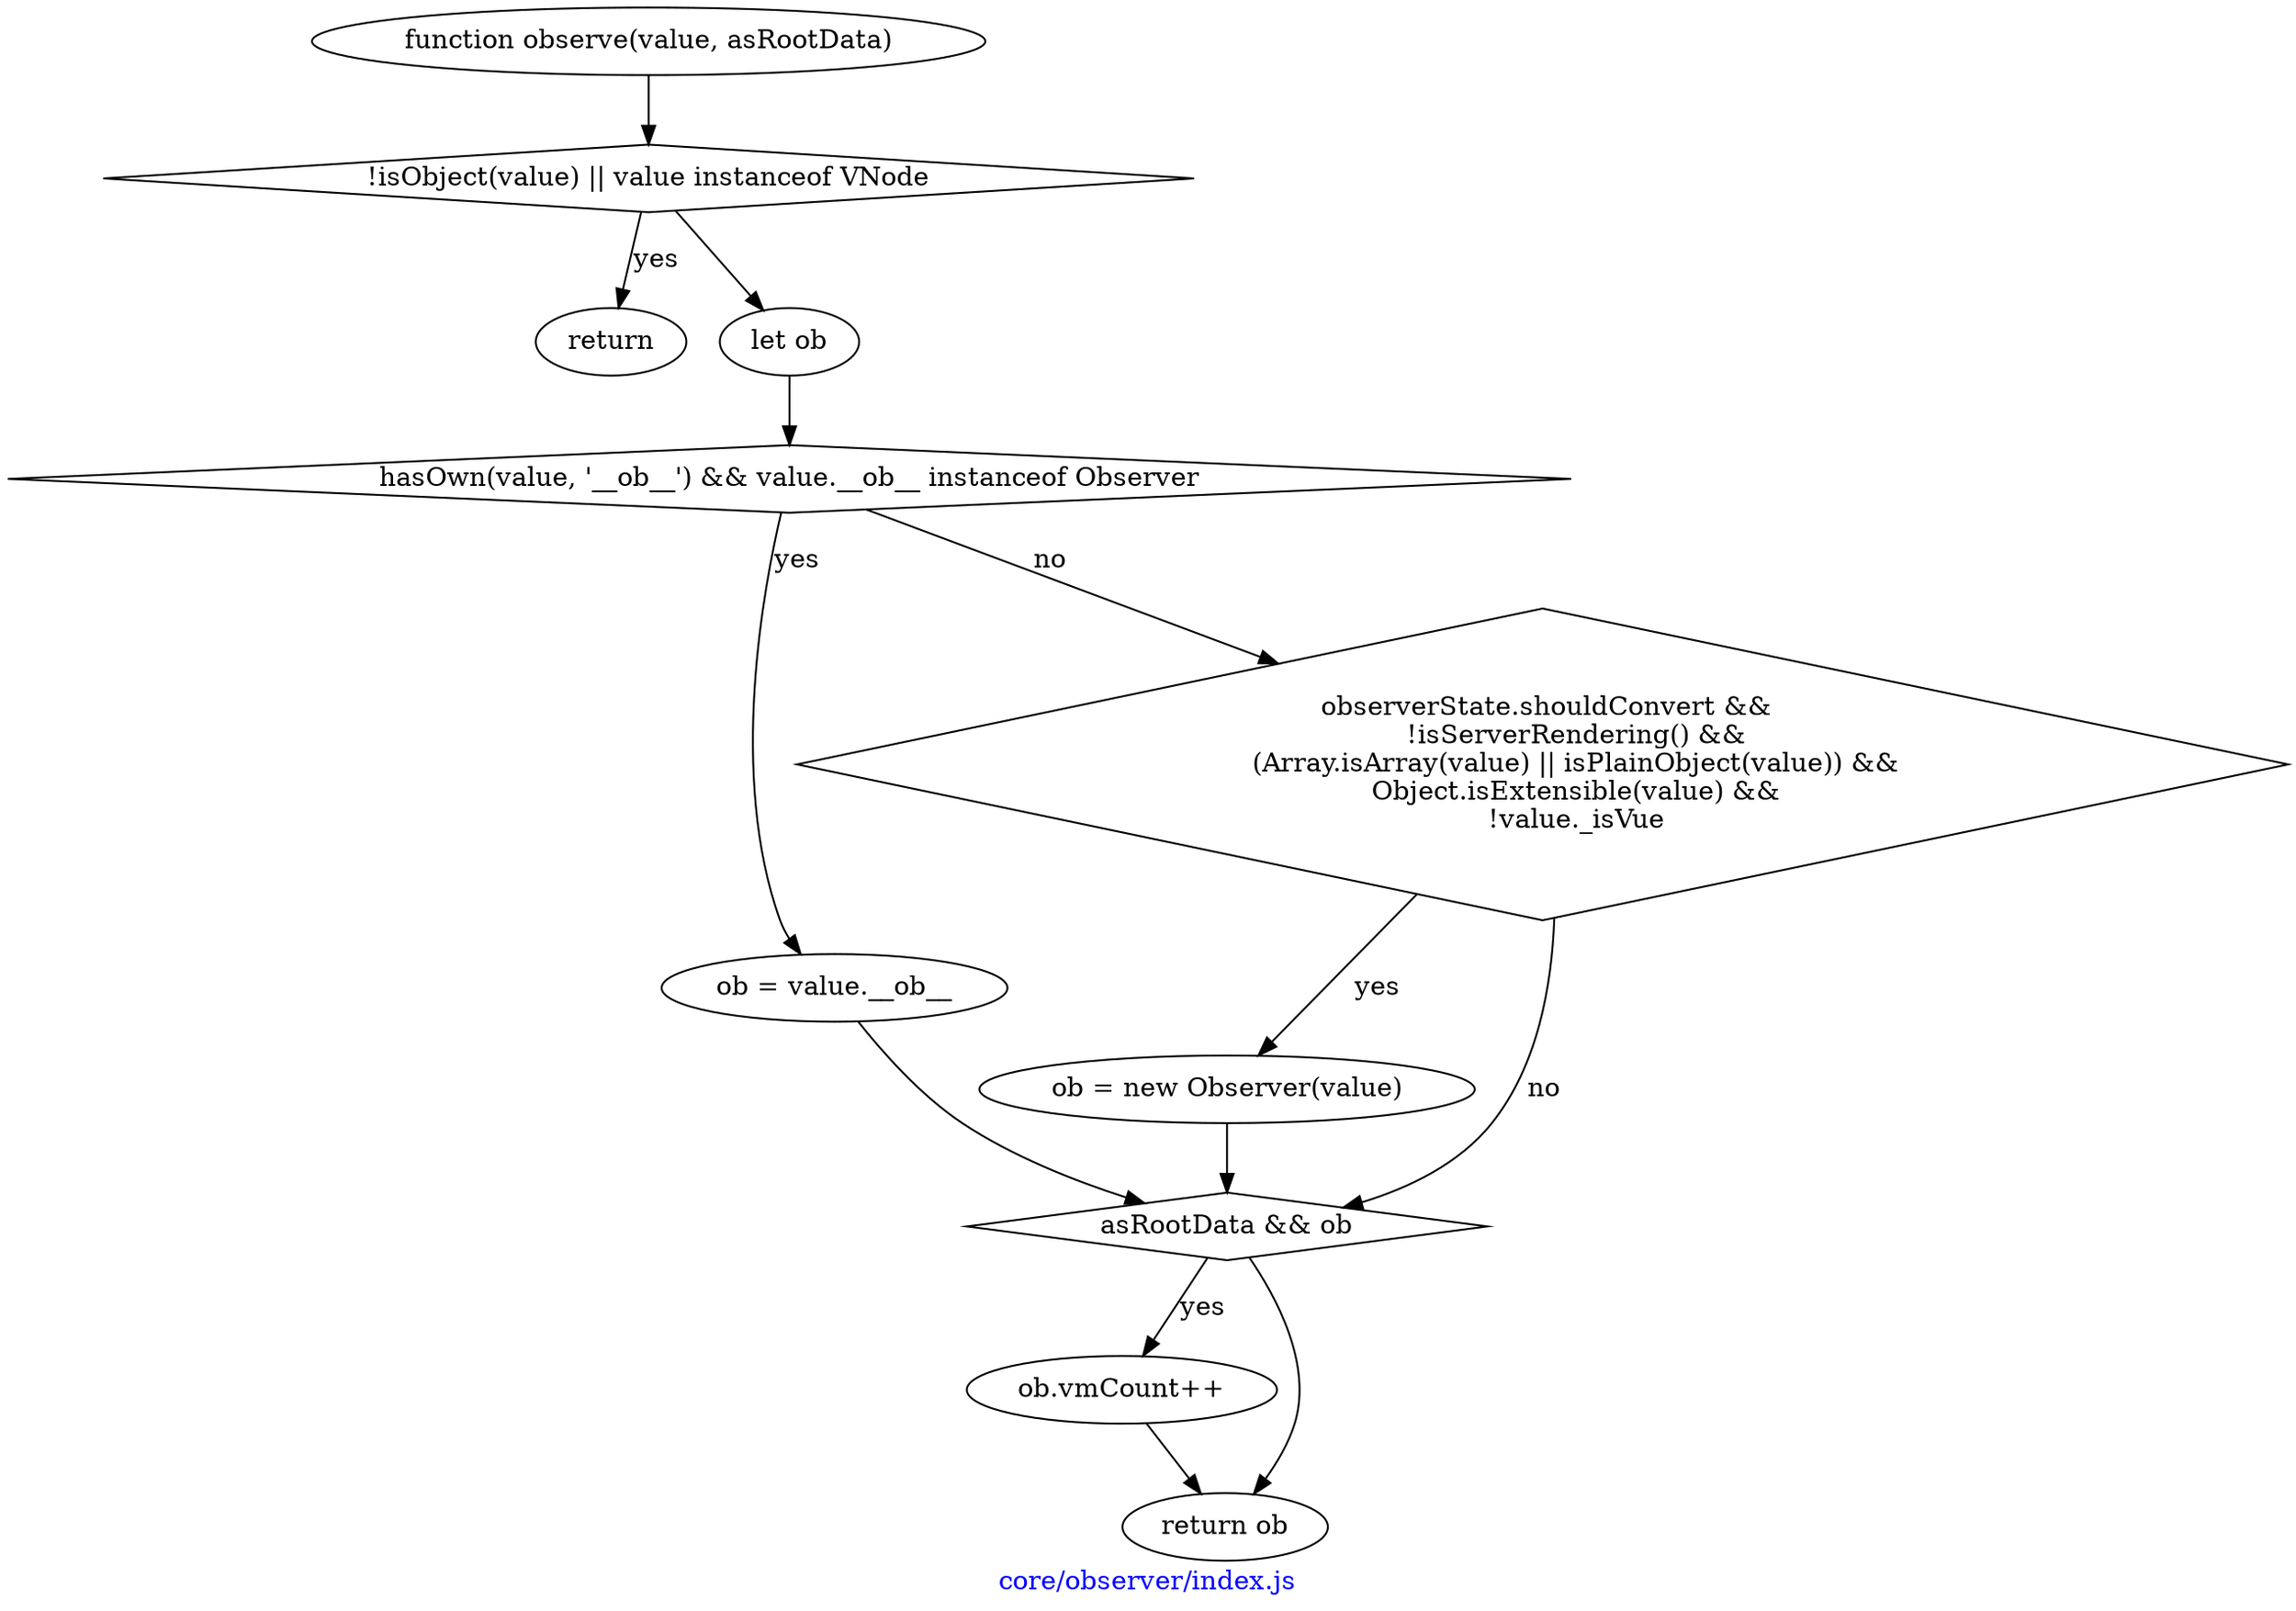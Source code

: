 digraph {
    graph [
        label="core/observer/index.js"
        fontcolor=blue
    ]

    start [
        label="function observe(value, asRootData)"
    ]

    notVnode [
        label="!isObject(value) || value instanceof VNode"
        shape=diamond
    ]
    start -> notVnode
    end [
        label="return"
    ]
    notVnode -> end [label="yes"]
    varOb [
        label="let ob"
    ]
    notVnode -> varOb
    hasOb [
        label="hasOwn(value, '__ob__') && value.__ob__ instanceof Observer"
        shape=diamond
    ]
    varOb -> hasOb
    resetOb [
        label="ob = value.__ob__"
    ]
    hasOb -> resetOb [label="yes"]
    shouldConvert [
        label=" observerState.shouldConvert &&
        !isServerRendering() &&
        (Array.isArray(value) || isPlainObject(value)) &&
        Object.isExtensible(value) &&
        !value._isVue"
        shape=diamond
    ]
    hasOb -> shouldConvert [label="no"]
    newObserver [
        label="ob = new Observer(value)"
    ]
    shouldConvert -> newObserver [label="yes"]

    asRootData [
        label="asRootData && ob"
        shape=diamond
    ]
    shouldConvert -> asRootData [label="no"]
    resetOb -> asRootData
    newObserver -> asRootData 

    addCount [
        label="ob.vmCount++"
    ]
    asRootData -> addCount [label="yes"]

    return [
        label="return ob"
    ]
    addCount -> return
    asRootData -> return
}